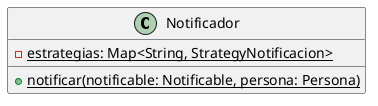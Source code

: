 @startuml
'https://plantuml.com/class-diagram

class Notificador{
    {static}-estrategias: Map<String, StrategyNotificacion>
    {static}+notificar(notificable: Notificable, persona: Persona)
}

@enduml